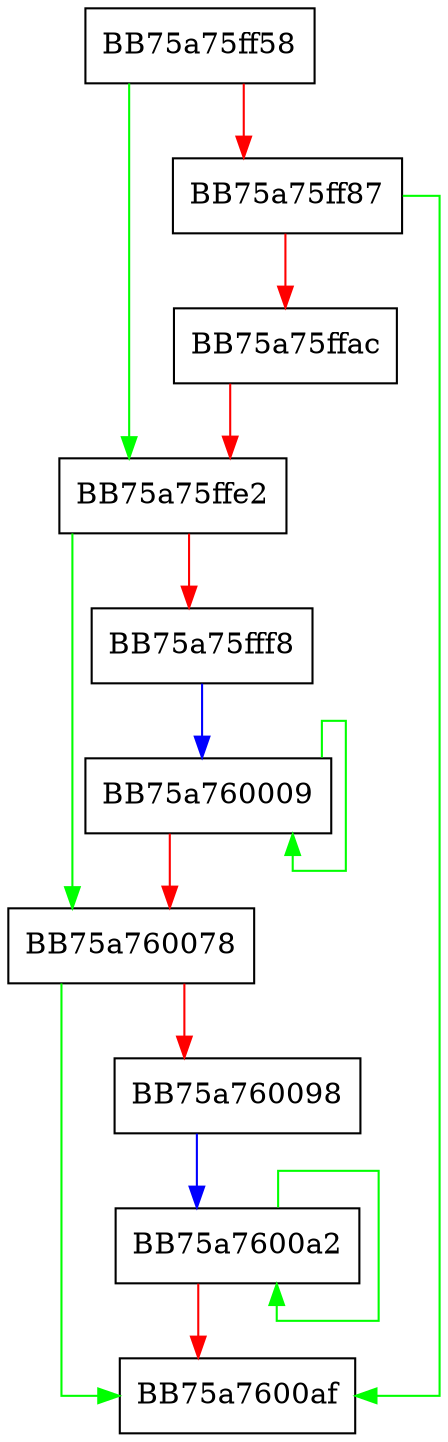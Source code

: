 digraph sqlite3SrcListEnlarge {
  node [shape="box"];
  graph [splines=ortho];
  BB75a75ff58 -> BB75a75ffe2 [color="green"];
  BB75a75ff58 -> BB75a75ff87 [color="red"];
  BB75a75ff87 -> BB75a7600af [color="green"];
  BB75a75ff87 -> BB75a75ffac [color="red"];
  BB75a75ffac -> BB75a75ffe2 [color="red"];
  BB75a75ffe2 -> BB75a760078 [color="green"];
  BB75a75ffe2 -> BB75a75fff8 [color="red"];
  BB75a75fff8 -> BB75a760009 [color="blue"];
  BB75a760009 -> BB75a760009 [color="green"];
  BB75a760009 -> BB75a760078 [color="red"];
  BB75a760078 -> BB75a7600af [color="green"];
  BB75a760078 -> BB75a760098 [color="red"];
  BB75a760098 -> BB75a7600a2 [color="blue"];
  BB75a7600a2 -> BB75a7600a2 [color="green"];
  BB75a7600a2 -> BB75a7600af [color="red"];
}